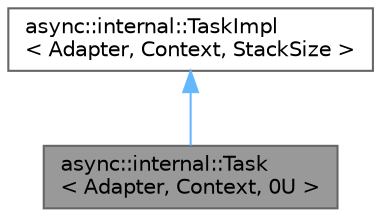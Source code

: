digraph "async::internal::Task&lt; Adapter, Context, 0U &gt;"
{
 // LATEX_PDF_SIZE
  bgcolor="transparent";
  edge [fontname=Helvetica,fontsize=10,labelfontname=Helvetica,labelfontsize=10];
  node [fontname=Helvetica,fontsize=10,shape=box,height=0.2,width=0.4];
  Node1 [id="Node000001",label="async::internal::Task\l\< Adapter, Context, 0U \>",height=0.2,width=0.4,color="gray40", fillcolor="grey60", style="filled", fontcolor="black",tooltip=" "];
  Node2 -> Node1 [id="edge1_Node000001_Node000002",dir="back",color="steelblue1",style="solid",tooltip=" "];
  Node2 [id="Node000002",label="async::internal::TaskImpl\l\< Adapter, Context, StackSize \>",height=0.2,width=0.4,color="gray40", fillcolor="white", style="filled",URL="$dc/d14/classasync_1_1internal_1_1TaskImpl.html",tooltip=" "];
}
